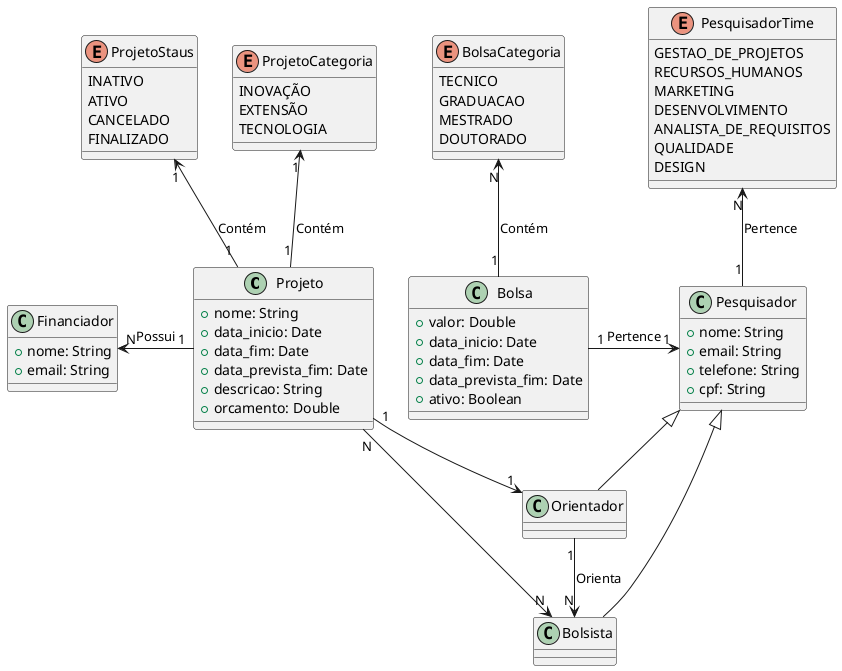 @startuml diagrama-classe
class Projeto {
  +nome: String
  +data_inicio: Date
  +data_fim: Date  
  +data_prevista_fim: Date
  +descricao: String
  +orcamento: Double
}

enum ProjetoStaus {
  INATIVO
  ATIVO
  CANCELADO
  FINALIZADO
}

enum ProjetoCategoria {
    INOVAÇÃO
    EXTENSÃO
    TECNOLOGIA
}

class Financiador {
  +nome: String
  +email: String
}

class Orientador {
}

class Bolsista {
}

class Pesquisador {
  +nome: String
  +email: String
  +telefone: String
  +cpf: String
}

enum PesquisadorTime {
    GESTAO_DE_PROJETOS
    RECURSOS_HUMANOS
    MARKETING
    DESENVOLVIMENTO
    ANALISTA_DE_REQUISITOS
    QUALIDADE
    DESIGN
}

class Bolsa {
  +valor: Double
  +data_inicio: Date
  +data_fim: Date  
  +data_prevista_fim: Date
  +ativo: Boolean
}

enum BolsaCategoria {
    TECNICO
    GRADUACAO
    MESTRADO
    DOUTORADO
}

Projeto "1" -u-> "1" ProjetoCategoria: Contém
Projeto "1" -u-> "1" ProjetoStaus: Contém

Projeto "1" --> "1" Orientador
Projeto "N" --> "N" Bolsista
Projeto "1" -l-> "N" Financiador: Possui

Bolsa "1" -r-> "1" Pesquisador: Pertence
Bolsa "1" -u-> "N" BolsaCategoria: Contém

Pesquisador <|-- Orientador
Pesquisador <|-- Bolsista

Pesquisador "1" -u-> "N" PesquisadorTime: Pertence

Orientador "1" -d-> "N" Bolsista: Orienta

@enduml
